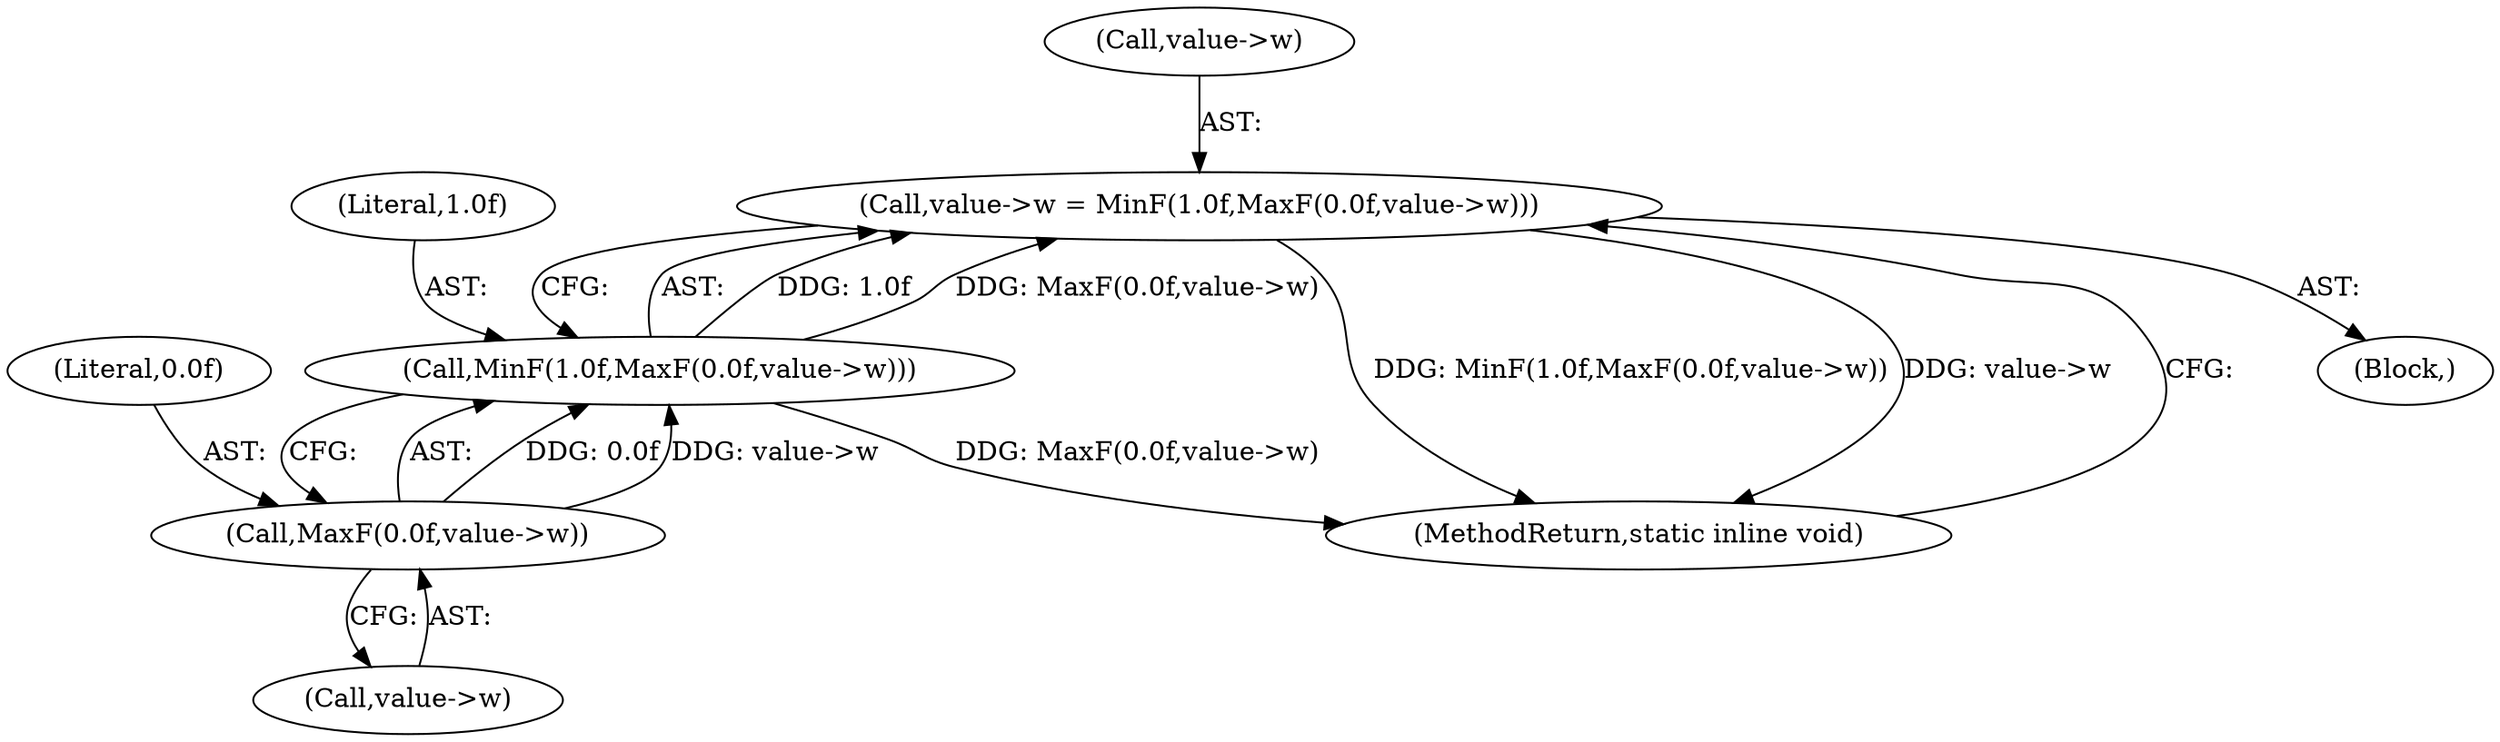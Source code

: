 digraph "1_ImageMagick_d7325bac173492b358417a0ad49fabad44447d52_7@pointer" {
"1000136" [label="(Call,value->w = MinF(1.0f,MaxF(0.0f,value->w)))"];
"1000140" [label="(Call,MinF(1.0f,MaxF(0.0f,value->w)))"];
"1000142" [label="(Call,MaxF(0.0f,value->w))"];
"1000142" [label="(Call,MaxF(0.0f,value->w))"];
"1000137" [label="(Call,value->w)"];
"1000140" [label="(Call,MinF(1.0f,MaxF(0.0f,value->w)))"];
"1000144" [label="(Call,value->w)"];
"1000136" [label="(Call,value->w = MinF(1.0f,MaxF(0.0f,value->w)))"];
"1000141" [label="(Literal,1.0f)"];
"1000102" [label="(Block,)"];
"1000147" [label="(MethodReturn,static inline void)"];
"1000143" [label="(Literal,0.0f)"];
"1000136" -> "1000102"  [label="AST: "];
"1000136" -> "1000140"  [label="CFG: "];
"1000137" -> "1000136"  [label="AST: "];
"1000140" -> "1000136"  [label="AST: "];
"1000147" -> "1000136"  [label="CFG: "];
"1000136" -> "1000147"  [label="DDG: MinF(1.0f,MaxF(0.0f,value->w))"];
"1000136" -> "1000147"  [label="DDG: value->w"];
"1000140" -> "1000136"  [label="DDG: 1.0f"];
"1000140" -> "1000136"  [label="DDG: MaxF(0.0f,value->w)"];
"1000140" -> "1000142"  [label="CFG: "];
"1000141" -> "1000140"  [label="AST: "];
"1000142" -> "1000140"  [label="AST: "];
"1000140" -> "1000147"  [label="DDG: MaxF(0.0f,value->w)"];
"1000142" -> "1000140"  [label="DDG: 0.0f"];
"1000142" -> "1000140"  [label="DDG: value->w"];
"1000142" -> "1000144"  [label="CFG: "];
"1000143" -> "1000142"  [label="AST: "];
"1000144" -> "1000142"  [label="AST: "];
}

